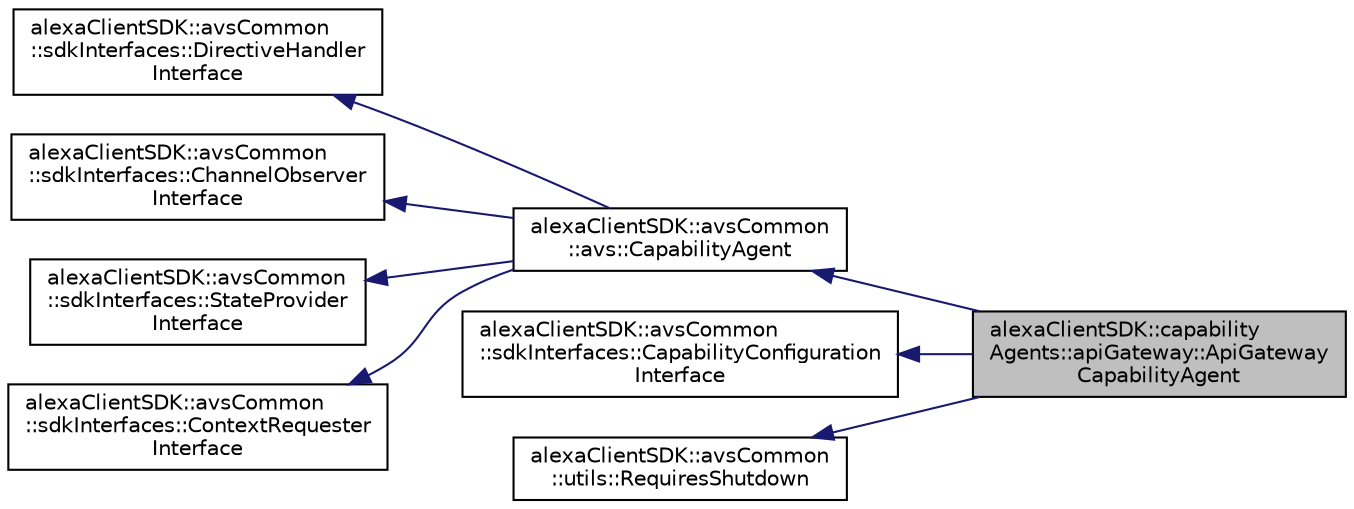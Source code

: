 digraph "alexaClientSDK::capabilityAgents::apiGateway::ApiGatewayCapabilityAgent"
{
  edge [fontname="Helvetica",fontsize="10",labelfontname="Helvetica",labelfontsize="10"];
  node [fontname="Helvetica",fontsize="10",shape=record];
  rankdir="LR";
  Node8 [label="alexaClientSDK::capability\lAgents::apiGateway::ApiGateway\lCapabilityAgent",height=0.2,width=0.4,color="black", fillcolor="grey75", style="filled", fontcolor="black"];
  Node9 -> Node8 [dir="back",color="midnightblue",fontsize="10",style="solid",fontname="Helvetica"];
  Node9 [label="alexaClientSDK::avsCommon\l::avs::CapabilityAgent",height=0.2,width=0.4,color="black", fillcolor="white", style="filled",URL="$classalexa_client_s_d_k_1_1avs_common_1_1avs_1_1_capability_agent.html"];
  Node10 -> Node9 [dir="back",color="midnightblue",fontsize="10",style="solid",fontname="Helvetica"];
  Node10 [label="alexaClientSDK::avsCommon\l::sdkInterfaces::DirectiveHandler\lInterface",height=0.2,width=0.4,color="black", fillcolor="white", style="filled",URL="$classalexa_client_s_d_k_1_1avs_common_1_1sdk_interfaces_1_1_directive_handler_interface.html"];
  Node11 -> Node9 [dir="back",color="midnightblue",fontsize="10",style="solid",fontname="Helvetica"];
  Node11 [label="alexaClientSDK::avsCommon\l::sdkInterfaces::ChannelObserver\lInterface",height=0.2,width=0.4,color="black", fillcolor="white", style="filled",URL="$classalexa_client_s_d_k_1_1avs_common_1_1sdk_interfaces_1_1_channel_observer_interface.html"];
  Node12 -> Node9 [dir="back",color="midnightblue",fontsize="10",style="solid",fontname="Helvetica"];
  Node12 [label="alexaClientSDK::avsCommon\l::sdkInterfaces::StateProvider\lInterface",height=0.2,width=0.4,color="black", fillcolor="white", style="filled",URL="$classalexa_client_s_d_k_1_1avs_common_1_1sdk_interfaces_1_1_state_provider_interface.html"];
  Node13 -> Node9 [dir="back",color="midnightblue",fontsize="10",style="solid",fontname="Helvetica"];
  Node13 [label="alexaClientSDK::avsCommon\l::sdkInterfaces::ContextRequester\lInterface",height=0.2,width=0.4,color="black", fillcolor="white", style="filled",URL="$classalexa_client_s_d_k_1_1avs_common_1_1sdk_interfaces_1_1_context_requester_interface.html"];
  Node14 -> Node8 [dir="back",color="midnightblue",fontsize="10",style="solid",fontname="Helvetica"];
  Node14 [label="alexaClientSDK::avsCommon\l::sdkInterfaces::CapabilityConfiguration\lInterface",height=0.2,width=0.4,color="black", fillcolor="white", style="filled",URL="$classalexa_client_s_d_k_1_1avs_common_1_1sdk_interfaces_1_1_capability_configuration_interface.html"];
  Node15 -> Node8 [dir="back",color="midnightblue",fontsize="10",style="solid",fontname="Helvetica"];
  Node15 [label="alexaClientSDK::avsCommon\l::utils::RequiresShutdown",height=0.2,width=0.4,color="black", fillcolor="white", style="filled",URL="$classalexa_client_s_d_k_1_1avs_common_1_1utils_1_1_requires_shutdown.html"];
}
